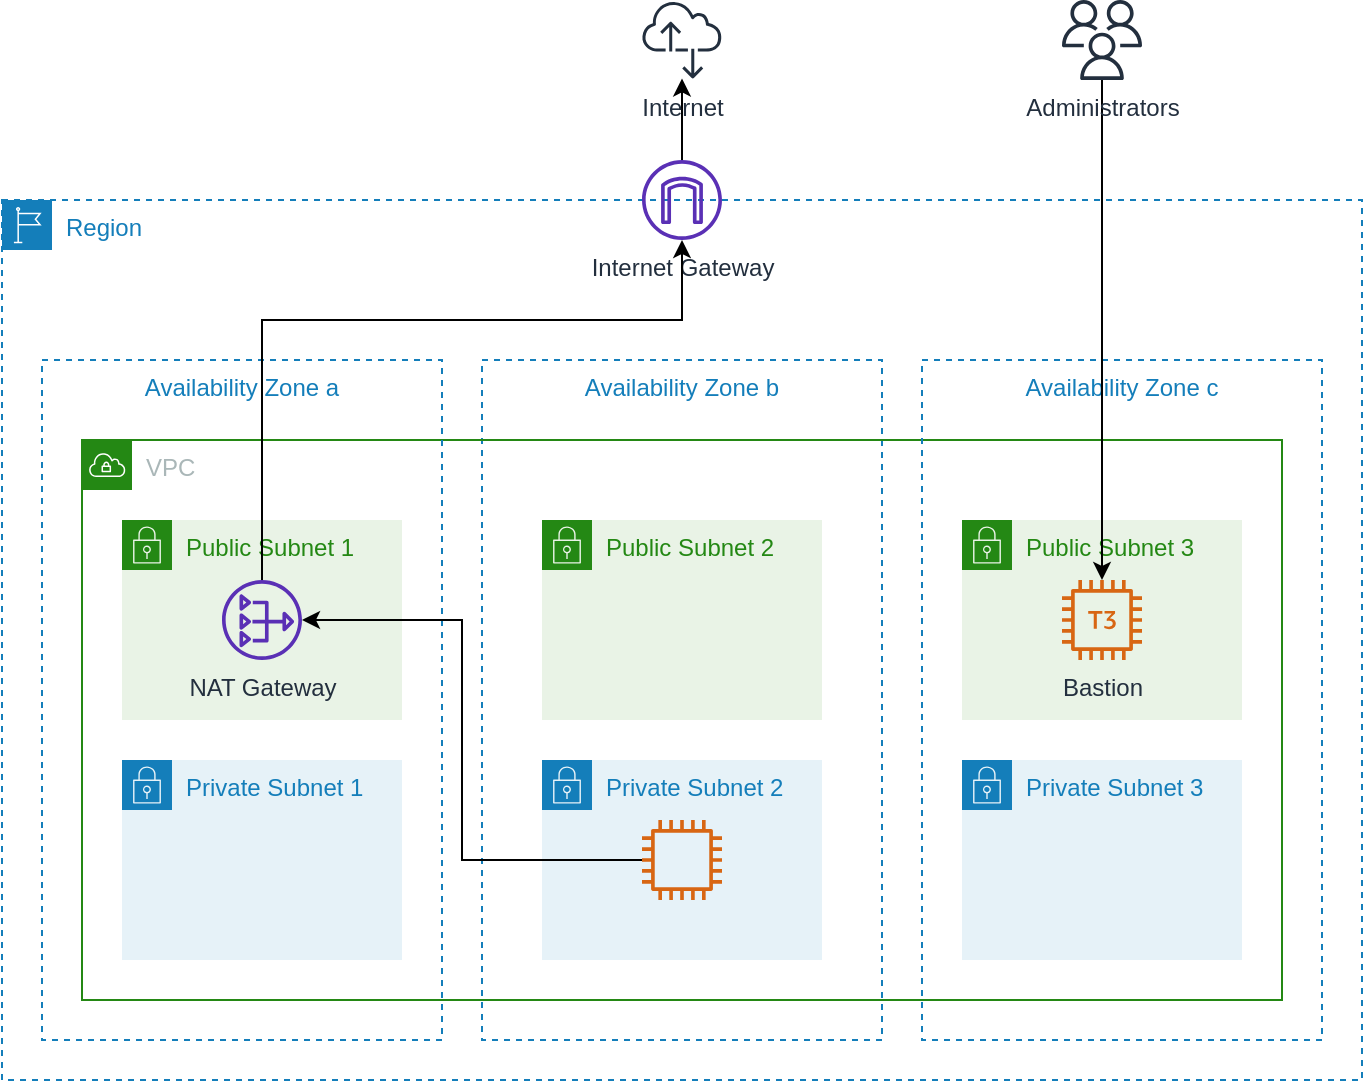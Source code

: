 <mxfile version="14.4.4"><diagram id="jVNLzAWdpb75m0PeTDKr" name="Page-1"><mxGraphModel dx="826" dy="558" grid="1" gridSize="10" guides="1" tooltips="1" connect="1" arrows="1" fold="1" page="1" pageScale="1" pageWidth="850" pageHeight="1100" math="0" shadow="0"><root><mxCell id="0"/><mxCell id="1" parent="0"/><mxCell id="cBul7g5oi3bYmueeb41v-5" value="Region" style="points=[[0,0],[0.25,0],[0.5,0],[0.75,0],[1,0],[1,0.25],[1,0.5],[1,0.75],[1,1],[0.75,1],[0.5,1],[0.25,1],[0,1],[0,0.75],[0,0.5],[0,0.25]];outlineConnect=0;gradientColor=none;html=1;whiteSpace=wrap;fontSize=12;fontStyle=0;shape=mxgraph.aws4.group;grIcon=mxgraph.aws4.group_region;strokeColor=#147EBA;fillColor=none;verticalAlign=top;align=left;spacingLeft=30;fontColor=#147EBA;dashed=1;" parent="1" vertex="1"><mxGeometry x="80" y="140" width="680" height="440" as="geometry"/></mxCell><mxCell id="cBul7g5oi3bYmueeb41v-8" value="Availability Zone b" style="fillColor=none;strokeColor=#147EBA;dashed=1;verticalAlign=top;fontStyle=0;fontColor=#147EBA;" parent="1" vertex="1"><mxGeometry x="320" y="220" width="200" height="340" as="geometry"/></mxCell><mxCell id="cBul7g5oi3bYmueeb41v-2" value="VPC" style="points=[[0,0],[0.25,0],[0.5,0],[0.75,0],[1,0],[1,0.25],[1,0.5],[1,0.75],[1,1],[0.75,1],[0.5,1],[0.25,1],[0,1],[0,0.75],[0,0.5],[0,0.25]];outlineConnect=0;gradientColor=none;html=1;whiteSpace=wrap;fontSize=12;fontStyle=0;shape=mxgraph.aws4.group;grIcon=mxgraph.aws4.group_vpc;strokeColor=#248814;fillColor=none;verticalAlign=top;align=left;spacingLeft=30;fontColor=#AAB7B8;dashed=0;" parent="1" vertex="1"><mxGeometry x="120" y="260" width="600" height="280" as="geometry"/></mxCell><mxCell id="cBul7g5oi3bYmueeb41v-10" value="Public Subnet 2" style="points=[[0,0],[0.25,0],[0.5,0],[0.75,0],[1,0],[1,0.25],[1,0.5],[1,0.75],[1,1],[0.75,1],[0.5,1],[0.25,1],[0,1],[0,0.75],[0,0.5],[0,0.25]];outlineConnect=0;gradientColor=none;html=1;whiteSpace=wrap;fontSize=12;fontStyle=0;shape=mxgraph.aws4.group;grIcon=mxgraph.aws4.group_security_group;grStroke=0;strokeColor=#248814;fillColor=#E9F3E6;verticalAlign=top;align=left;spacingLeft=30;fontColor=#248814;dashed=0;" parent="1" vertex="1"><mxGeometry x="350" y="300" width="140" height="100" as="geometry"/></mxCell><mxCell id="cBul7g5oi3bYmueeb41v-9" value="Availability Zone c" style="fillColor=none;strokeColor=#147EBA;dashed=1;verticalAlign=top;fontStyle=0;fontColor=#147EBA;" parent="1" vertex="1"><mxGeometry x="540" y="220" width="200" height="340" as="geometry"/></mxCell><mxCell id="cBul7g5oi3bYmueeb41v-7" value="Availability Zone a" style="fillColor=none;strokeColor=#147EBA;dashed=1;verticalAlign=top;fontStyle=0;fontColor=#147EBA;" parent="1" vertex="1"><mxGeometry x="100" y="220" width="200" height="340" as="geometry"/></mxCell><mxCell id="hRy6ioX7irC27_csNJz8-10" style="edgeStyle=orthogonalEdgeStyle;rounded=0;orthogonalLoop=1;jettySize=auto;html=1;" parent="1" source="cBul7g5oi3bYmueeb41v-4" target="hRy6ioX7irC27_csNJz8-4" edge="1"><mxGeometry relative="1" as="geometry"/></mxCell><mxCell id="cBul7g5oi3bYmueeb41v-4" value="Internet Gateway" style="outlineConnect=0;fontColor=#232F3E;gradientColor=none;fillColor=#5A30B5;strokeColor=none;dashed=0;verticalLabelPosition=bottom;verticalAlign=top;align=center;html=1;fontSize=12;fontStyle=0;aspect=fixed;pointerEvents=1;shape=mxgraph.aws4.internet_gateway;" parent="1" vertex="1"><mxGeometry x="400" y="120" width="40" height="40" as="geometry"/></mxCell><mxCell id="cBul7g5oi3bYmueeb41v-6" value="Public Subnet 1" style="points=[[0,0],[0.25,0],[0.5,0],[0.75,0],[1,0],[1,0.25],[1,0.5],[1,0.75],[1,1],[0.75,1],[0.5,1],[0.25,1],[0,1],[0,0.75],[0,0.5],[0,0.25]];outlineConnect=0;gradientColor=none;html=1;whiteSpace=wrap;fontSize=12;fontStyle=0;shape=mxgraph.aws4.group;grIcon=mxgraph.aws4.group_security_group;grStroke=0;strokeColor=#248814;fillColor=#E9F3E6;verticalAlign=top;align=left;spacingLeft=30;fontColor=#248814;dashed=0;" parent="1" vertex="1"><mxGeometry x="140" y="300" width="140" height="100" as="geometry"/></mxCell><mxCell id="cBul7g5oi3bYmueeb41v-11" value="Public Subnet 3" style="points=[[0,0],[0.25,0],[0.5,0],[0.75,0],[1,0],[1,0.25],[1,0.5],[1,0.75],[1,1],[0.75,1],[0.5,1],[0.25,1],[0,1],[0,0.75],[0,0.5],[0,0.25]];outlineConnect=0;gradientColor=none;html=1;whiteSpace=wrap;fontSize=12;fontStyle=0;shape=mxgraph.aws4.group;grIcon=mxgraph.aws4.group_security_group;grStroke=0;strokeColor=#248814;fillColor=#E9F3E6;verticalAlign=top;align=left;spacingLeft=30;fontColor=#248814;dashed=0;" parent="1" vertex="1"><mxGeometry x="560" y="300" width="140" height="100" as="geometry"/></mxCell><mxCell id="cBul7g5oi3bYmueeb41v-12" value="Private Subnet 1" style="points=[[0,0],[0.25,0],[0.5,0],[0.75,0],[1,0],[1,0.25],[1,0.5],[1,0.75],[1,1],[0.75,1],[0.5,1],[0.25,1],[0,1],[0,0.75],[0,0.5],[0,0.25]];outlineConnect=0;gradientColor=none;html=1;whiteSpace=wrap;fontSize=12;fontStyle=0;shape=mxgraph.aws4.group;grIcon=mxgraph.aws4.group_security_group;grStroke=0;strokeColor=#147EBA;fillColor=#E6F2F8;verticalAlign=top;align=left;spacingLeft=30;fontColor=#147EBA;dashed=0;" parent="1" vertex="1"><mxGeometry x="140" y="420" width="140" height="100" as="geometry"/></mxCell><mxCell id="cBul7g5oi3bYmueeb41v-13" value="Private Subnet 2" style="points=[[0,0],[0.25,0],[0.5,0],[0.75,0],[1,0],[1,0.25],[1,0.5],[1,0.75],[1,1],[0.75,1],[0.5,1],[0.25,1],[0,1],[0,0.75],[0,0.5],[0,0.25]];outlineConnect=0;gradientColor=none;html=1;whiteSpace=wrap;fontSize=12;fontStyle=0;shape=mxgraph.aws4.group;grIcon=mxgraph.aws4.group_security_group;grStroke=0;strokeColor=#147EBA;fillColor=#E6F2F8;verticalAlign=top;align=left;spacingLeft=30;fontColor=#147EBA;dashed=0;" parent="1" vertex="1"><mxGeometry x="350" y="420" width="140" height="100" as="geometry"/></mxCell><mxCell id="cBul7g5oi3bYmueeb41v-14" value="Private Subnet 3" style="points=[[0,0],[0.25,0],[0.5,0],[0.75,0],[1,0],[1,0.25],[1,0.5],[1,0.75],[1,1],[0.75,1],[0.5,1],[0.25,1],[0,1],[0,0.75],[0,0.5],[0,0.25]];outlineConnect=0;gradientColor=none;html=1;whiteSpace=wrap;fontSize=12;fontStyle=0;shape=mxgraph.aws4.group;grIcon=mxgraph.aws4.group_security_group;grStroke=0;strokeColor=#147EBA;fillColor=#E6F2F8;verticalAlign=top;align=left;spacingLeft=30;fontColor=#147EBA;dashed=0;" parent="1" vertex="1"><mxGeometry x="560" y="420" width="140" height="100" as="geometry"/></mxCell><mxCell id="hRy6ioX7irC27_csNJz8-9" style="edgeStyle=orthogonalEdgeStyle;rounded=0;orthogonalLoop=1;jettySize=auto;html=1;" parent="1" source="cBul7g5oi3bYmueeb41v-15" target="cBul7g5oi3bYmueeb41v-4" edge="1"><mxGeometry relative="1" as="geometry"><Array as="points"><mxPoint x="210" y="200"/><mxPoint x="420" y="200"/></Array></mxGeometry></mxCell><mxCell id="cBul7g5oi3bYmueeb41v-15" value="NAT Gateway" style="outlineConnect=0;fontColor=#232F3E;gradientColor=none;fillColor=#5A30B5;strokeColor=none;dashed=0;verticalLabelPosition=bottom;verticalAlign=top;align=center;html=1;fontSize=12;fontStyle=0;aspect=fixed;pointerEvents=1;shape=mxgraph.aws4.nat_gateway;" parent="1" vertex="1"><mxGeometry x="190" y="330" width="40" height="40" as="geometry"/></mxCell><mxCell id="cBul7g5oi3bYmueeb41v-16" value="Bastion" style="outlineConnect=0;fontColor=#232F3E;gradientColor=none;fillColor=#D86613;strokeColor=none;dashed=0;verticalLabelPosition=bottom;verticalAlign=top;align=center;html=1;fontSize=12;fontStyle=0;aspect=fixed;pointerEvents=1;shape=mxgraph.aws4.t3_instance;" parent="1" vertex="1"><mxGeometry x="610" y="330" width="40" height="40" as="geometry"/></mxCell><mxCell id="hRy6ioX7irC27_csNJz8-1" style="edgeStyle=orthogonalEdgeStyle;rounded=0;orthogonalLoop=1;jettySize=auto;html=1;" parent="1" source="cBul7g5oi3bYmueeb41v-18" target="cBul7g5oi3bYmueeb41v-16" edge="1"><mxGeometry relative="1" as="geometry"><Array as="points"><mxPoint x="630" y="170"/><mxPoint x="630" y="170"/></Array></mxGeometry></mxCell><mxCell id="cBul7g5oi3bYmueeb41v-18" value="Administrators" style="outlineConnect=0;fontColor=#232F3E;gradientColor=none;fillColor=#232F3E;strokeColor=none;dashed=0;verticalLabelPosition=bottom;verticalAlign=top;align=center;html=1;fontSize=12;fontStyle=0;aspect=fixed;pointerEvents=1;shape=mxgraph.aws4.users;" parent="1" vertex="1"><mxGeometry x="610" y="40" width="40" height="40" as="geometry"/></mxCell><mxCell id="hRy6ioX7irC27_csNJz8-4" value="Internet" style="outlineConnect=0;fontColor=#232F3E;gradientColor=none;fillColor=#232F3E;strokeColor=none;dashed=0;verticalLabelPosition=bottom;verticalAlign=top;align=center;html=1;fontSize=12;fontStyle=0;aspect=fixed;pointerEvents=1;shape=mxgraph.aws4.internet_alt2;" parent="1" vertex="1"><mxGeometry x="400" y="40" width="40" height="40" as="geometry"/></mxCell><mxCell id="hRy6ioX7irC27_csNJz8-7" style="edgeStyle=orthogonalEdgeStyle;rounded=0;orthogonalLoop=1;jettySize=auto;html=1;" parent="1" source="hRy6ioX7irC27_csNJz8-6" target="cBul7g5oi3bYmueeb41v-15" edge="1"><mxGeometry relative="1" as="geometry"><Array as="points"><mxPoint x="310" y="470"/><mxPoint x="310" y="350"/></Array></mxGeometry></mxCell><mxCell id="hRy6ioX7irC27_csNJz8-6" value="" style="outlineConnect=0;fontColor=#232F3E;gradientColor=none;fillColor=#D86613;strokeColor=none;dashed=0;verticalLabelPosition=bottom;verticalAlign=top;align=center;html=1;fontSize=12;fontStyle=0;aspect=fixed;pointerEvents=1;shape=mxgraph.aws4.instance2;" parent="1" vertex="1"><mxGeometry x="400" y="450" width="40" height="40" as="geometry"/></mxCell></root></mxGraphModel></diagram></mxfile>